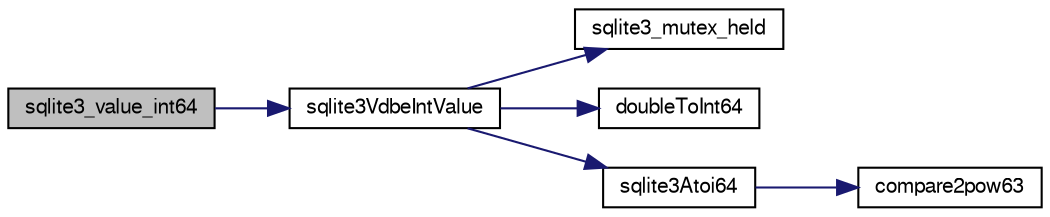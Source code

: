 digraph "sqlite3_value_int64"
{
  edge [fontname="FreeSans",fontsize="10",labelfontname="FreeSans",labelfontsize="10"];
  node [fontname="FreeSans",fontsize="10",shape=record];
  rankdir="LR";
  Node396366 [label="sqlite3_value_int64",height=0.2,width=0.4,color="black", fillcolor="grey75", style="filled", fontcolor="black"];
  Node396366 -> Node396367 [color="midnightblue",fontsize="10",style="solid",fontname="FreeSans"];
  Node396367 [label="sqlite3VdbeIntValue",height=0.2,width=0.4,color="black", fillcolor="white", style="filled",URL="$sqlite3_8c.html#a3dc28e3bfdbecf81633c3697a3aacd45"];
  Node396367 -> Node396368 [color="midnightblue",fontsize="10",style="solid",fontname="FreeSans"];
  Node396368 [label="sqlite3_mutex_held",height=0.2,width=0.4,color="black", fillcolor="white", style="filled",URL="$sqlite3_8c.html#acf77da68932b6bc163c5e68547ecc3e7"];
  Node396367 -> Node396369 [color="midnightblue",fontsize="10",style="solid",fontname="FreeSans"];
  Node396369 [label="doubleToInt64",height=0.2,width=0.4,color="black", fillcolor="white", style="filled",URL="$sqlite3_8c.html#a85975c48e5a38f9b8c99b72eb72ebc44"];
  Node396367 -> Node396370 [color="midnightblue",fontsize="10",style="solid",fontname="FreeSans"];
  Node396370 [label="sqlite3Atoi64",height=0.2,width=0.4,color="black", fillcolor="white", style="filled",URL="$sqlite3_8c.html#a5b13083911b3dc0a0b54f43acc686a39"];
  Node396370 -> Node396371 [color="midnightblue",fontsize="10",style="solid",fontname="FreeSans"];
  Node396371 [label="compare2pow63",height=0.2,width=0.4,color="black", fillcolor="white", style="filled",URL="$sqlite3_8c.html#adcbebdd3f570175519922276b83132e0"];
}
